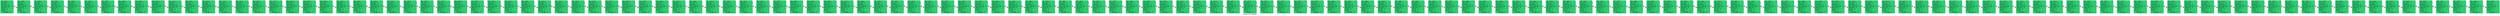 digraph Alumnos {
 rankdir=LR;
 label="LISTA DE TAREAS";
  node [shape = note, color="#27ae60", style=filled, fillcolor="#2ecc71"];
N1201[label="ID: 1201 \lCarnet: -1 \lNombre: -1 \lDescripcion: -1 \lMateria: -1 \lFecha: -1 \lHora: -1 \lEstado: -1"];
N1202[label="ID: 1202 \lCarnet: -1 \lNombre: -1 \lDescripcion: -1 \lMateria: -1 \lFecha: -1 \lHora: -1 \lEstado: -1"];
N1203[label="ID: 1203 \lCarnet: -1 \lNombre: -1 \lDescripcion: -1 \lMateria: -1 \lFecha: -1 \lHora: -1 \lEstado: -1"];
N1204[label="ID: 1204 \lCarnet: -1 \lNombre: -1 \lDescripcion: -1 \lMateria: -1 \lFecha: -1 \lHora: -1 \lEstado: -1"];
N1205[label="ID: 1205 \lCarnet: -1 \lNombre: -1 \lDescripcion: -1 \lMateria: -1 \lFecha: -1 \lHora: -1 \lEstado: -1"];
N1206[label="ID: 1206 \lCarnet: -1 \lNombre: -1 \lDescripcion: -1 \lMateria: -1 \lFecha: -1 \lHora: -1 \lEstado: -1"];
N1207[label="ID: 1207 \lCarnet: -1 \lNombre: -1 \lDescripcion: -1 \lMateria: -1 \lFecha: -1 \lHora: -1 \lEstado: -1"];
N1208[label="ID: 1208 \lCarnet: -1 \lNombre: -1 \lDescripcion: -1 \lMateria: -1 \lFecha: -1 \lHora: -1 \lEstado: -1"];
N1209[label="ID: 1209 \lCarnet: -1 \lNombre: -1 \lDescripcion: -1 \lMateria: -1 \lFecha: -1 \lHora: -1 \lEstado: -1"];
N1210[label="ID: 1210 \lCarnet: -1 \lNombre: -1 \lDescripcion: -1 \lMateria: -1 \lFecha: -1 \lHora: -1 \lEstado: -1"];
N1211[label="ID: 1211 \lCarnet: -1 \lNombre: -1 \lDescripcion: -1 \lMateria: -1 \lFecha: -1 \lHora: -1 \lEstado: -1"];
N1212[label="ID: 1212 \lCarnet: -1 \lNombre: -1 \lDescripcion: -1 \lMateria: -1 \lFecha: -1 \lHora: -1 \lEstado: -1"];
N1213[label="ID: 1213 \lCarnet: -1 \lNombre: -1 \lDescripcion: -1 \lMateria: -1 \lFecha: -1 \lHora: -1 \lEstado: -1"];
N1214[label="ID: 1214 \lCarnet: -1 \lNombre: -1 \lDescripcion: -1 \lMateria: -1 \lFecha: -1 \lHora: -1 \lEstado: -1"];
N1215[label="ID: 1215 \lCarnet: -1 \lNombre: -1 \lDescripcion: -1 \lMateria: -1 \lFecha: -1 \lHora: -1 \lEstado: -1"];
N1216[label="ID: 1216 \lCarnet: -1 \lNombre: -1 \lDescripcion: -1 \lMateria: -1 \lFecha: -1 \lHora: -1 \lEstado: -1"];
N1217[label="ID: 1217 \lCarnet: -1 \lNombre: -1 \lDescripcion: -1 \lMateria: -1 \lFecha: -1 \lHora: -1 \lEstado: -1"];
N1218[label="ID: 1218 \lCarnet: -1 \lNombre: -1 \lDescripcion: -1 \lMateria: -1 \lFecha: -1 \lHora: -1 \lEstado: -1"];
N1219[label="ID: 1219 \lCarnet: -1 \lNombre: -1 \lDescripcion: -1 \lMateria: -1 \lFecha: -1 \lHora: -1 \lEstado: -1"];
N1220[label="ID: 1220 \lCarnet: -1 \lNombre: -1 \lDescripcion: -1 \lMateria: -1 \lFecha: -1 \lHora: -1 \lEstado: -1"];
N1221[label="ID: 1221 \lCarnet: -1 \lNombre: -1 \lDescripcion: -1 \lMateria: -1 \lFecha: -1 \lHora: -1 \lEstado: -1"];
N1222[label="ID: 1222 \lCarnet: -1 \lNombre: -1 \lDescripcion: -1 \lMateria: -1 \lFecha: -1 \lHora: -1 \lEstado: -1"];
N1223[label="ID: 1223 \lCarnet: -1 \lNombre: -1 \lDescripcion: -1 \lMateria: -1 \lFecha: -1 \lHora: -1 \lEstado: -1"];
N1224[label="ID: 1224 \lCarnet: -1 \lNombre: -1 \lDescripcion: -1 \lMateria: -1 \lFecha: -1 \lHora: -1 \lEstado: -1"];
N1225[label="ID: 1225 \lCarnet: -1 \lNombre: -1 \lDescripcion: -1 \lMateria: -1 \lFecha: -1 \lHora: -1 \lEstado: -1"];
N1226[label="ID: 1226 \lCarnet: -1 \lNombre: -1 \lDescripcion: -1 \lMateria: -1 \lFecha: -1 \lHora: -1 \lEstado: -1"];
N1227[label="ID: 1227 \lCarnet: -1 \lNombre: -1 \lDescripcion: -1 \lMateria: -1 \lFecha: -1 \lHora: -1 \lEstado: -1"];
N1228[label="ID: 1228 \lCarnet: -1 \lNombre: -1 \lDescripcion: -1 \lMateria: -1 \lFecha: -1 \lHora: -1 \lEstado: -1"];
N1229[label="ID: 1229 \lCarnet: -1 \lNombre: -1 \lDescripcion: -1 \lMateria: -1 \lFecha: -1 \lHora: -1 \lEstado: -1"];
N1230[label="ID: 1230 \lCarnet: -1 \lNombre: -1 \lDescripcion: -1 \lMateria: -1 \lFecha: -1 \lHora: -1 \lEstado: -1"];
N1231[label="ID: 1231 \lCarnet: -1 \lNombre: -1 \lDescripcion: -1 \lMateria: -1 \lFecha: -1 \lHora: -1 \lEstado: -1"];
N1232[label="ID: 1232 \lCarnet: -1 \lNombre: -1 \lDescripcion: -1 \lMateria: -1 \lFecha: -1 \lHora: -1 \lEstado: -1"];
N1233[label="ID: 1233 \lCarnet: -1 \lNombre: -1 \lDescripcion: -1 \lMateria: -1 \lFecha: -1 \lHora: -1 \lEstado: -1"];
N1234[label="ID: 1234 \lCarnet: -1 \lNombre: -1 \lDescripcion: -1 \lMateria: -1 \lFecha: -1 \lHora: -1 \lEstado: -1"];
N1235[label="ID: 1235 \lCarnet: -1 \lNombre: -1 \lDescripcion: -1 \lMateria: -1 \lFecha: -1 \lHora: -1 \lEstado: -1"];
N1236[label="ID: 1236 \lCarnet: -1 \lNombre: -1 \lDescripcion: -1 \lMateria: -1 \lFecha: -1 \lHora: -1 \lEstado: -1"];
N1237[label="ID: 1237 \lCarnet: -1 \lNombre: -1 \lDescripcion: -1 \lMateria: -1 \lFecha: -1 \lHora: -1 \lEstado: -1"];
N1238[label="ID: 1238 \lCarnet: -1 \lNombre: -1 \lDescripcion: -1 \lMateria: -1 \lFecha: -1 \lHora: -1 \lEstado: -1"];
N1239[label="ID: 1239 \lCarnet: -1 \lNombre: -1 \lDescripcion: -1 \lMateria: -1 \lFecha: -1 \lHora: -1 \lEstado: -1"];
N1240[label="ID: 1240 \lCarnet: -1 \lNombre: -1 \lDescripcion: -1 \lMateria: -1 \lFecha: -1 \lHora: -1 \lEstado: -1"];
N1241[label="ID: 1241 \lCarnet: -1 \lNombre: -1 \lDescripcion: -1 \lMateria: -1 \lFecha: -1 \lHora: -1 \lEstado: -1"];
N1242[label="ID: 1242 \lCarnet: -1 \lNombre: -1 \lDescripcion: -1 \lMateria: -1 \lFecha: -1 \lHora: -1 \lEstado: -1"];
N1243[label="ID: 1243 \lCarnet: -1 \lNombre: -1 \lDescripcion: -1 \lMateria: -1 \lFecha: -1 \lHora: -1 \lEstado: -1"];
N1244[label="ID: 1244 \lCarnet: -1 \lNombre: -1 \lDescripcion: -1 \lMateria: -1 \lFecha: -1 \lHora: -1 \lEstado: -1"];
N1245[label="ID: 1245 \lCarnet: -1 \lNombre: -1 \lDescripcion: -1 \lMateria: -1 \lFecha: -1 \lHora: -1 \lEstado: -1"];
N1246[label="ID: 1246 \lCarnet: -1 \lNombre: -1 \lDescripcion: -1 \lMateria: -1 \lFecha: -1 \lHora: -1 \lEstado: -1"];
N1247[label="ID: 1247 \lCarnet: -1 \lNombre: -1 \lDescripcion: -1 \lMateria: -1 \lFecha: -1 \lHora: -1 \lEstado: -1"];
N1248[label="ID: 1248 \lCarnet: -1 \lNombre: -1 \lDescripcion: -1 \lMateria: -1 \lFecha: -1 \lHora: -1 \lEstado: -1"];
N1249[label="ID: 1249 \lCarnet: -1 \lNombre: -1 \lDescripcion: -1 \lMateria: -1 \lFecha: -1 \lHora: -1 \lEstado: -1"];
N1250[label="ID: 1250 \lCarnet: -1 \lNombre: -1 \lDescripcion: -1 \lMateria: -1 \lFecha: -1 \lHora: -1 \lEstado: -1"];
N1251[label="ID: 1251 \lCarnet: -1 \lNombre: -1 \lDescripcion: -1 \lMateria: -1 \lFecha: -1 \lHora: -1 \lEstado: -1"];
N1252[label="ID: 1252 \lCarnet: -1 \lNombre: -1 \lDescripcion: -1 \lMateria: -1 \lFecha: -1 \lHora: -1 \lEstado: -1"];
N1253[label="ID: 1253 \lCarnet: -1 \lNombre: -1 \lDescripcion: -1 \lMateria: -1 \lFecha: -1 \lHora: -1 \lEstado: -1"];
N1254[label="ID: 1254 \lCarnet: -1 \lNombre: -1 \lDescripcion: -1 \lMateria: -1 \lFecha: -1 \lHora: -1 \lEstado: -1"];
N1255[label="ID: 1255 \lCarnet: -1 \lNombre: -1 \lDescripcion: -1 \lMateria: -1 \lFecha: -1 \lHora: -1 \lEstado: -1"];
N1256[label="ID: 1256 \lCarnet: -1 \lNombre: -1 \lDescripcion: -1 \lMateria: -1 \lFecha: -1 \lHora: -1 \lEstado: -1"];
N1257[label="ID: 1257 \lCarnet: -1 \lNombre: -1 \lDescripcion: -1 \lMateria: -1 \lFecha: -1 \lHora: -1 \lEstado: -1"];
N1258[label="ID: 1258 \lCarnet: -1 \lNombre: -1 \lDescripcion: -1 \lMateria: -1 \lFecha: -1 \lHora: -1 \lEstado: -1"];
N1259[label="ID: 1259 \lCarnet: -1 \lNombre: -1 \lDescripcion: -1 \lMateria: -1 \lFecha: -1 \lHora: -1 \lEstado: -1"];
N1260[label="ID: 1260 \lCarnet: -1 \lNombre: -1 \lDescripcion: -1 \lMateria: -1 \lFecha: -1 \lHora: -1 \lEstado: -1"];
N1261[label="ID: 1261 \lCarnet: -1 \lNombre: -1 \lDescripcion: -1 \lMateria: -1 \lFecha: -1 \lHora: -1 \lEstado: -1"];
N1262[label="ID: 1262 \lCarnet: -1 \lNombre: -1 \lDescripcion: -1 \lMateria: -1 \lFecha: -1 \lHora: -1 \lEstado: -1"];
N1263[label="ID: 1263 \lCarnet: -1 \lNombre: -1 \lDescripcion: -1 \lMateria: -1 \lFecha: -1 \lHora: -1 \lEstado: -1"];
N1264[label="ID: 1264 \lCarnet: -1 \lNombre: -1 \lDescripcion: -1 \lMateria: -1 \lFecha: -1 \lHora: -1 \lEstado: -1"];
N1265[label="ID: 1265 \lCarnet: -1 \lNombre: -1 \lDescripcion: -1 \lMateria: -1 \lFecha: -1 \lHora: -1 \lEstado: -1"];
N1266[label="ID: 1266 \lCarnet: -1 \lNombre: -1 \lDescripcion: -1 \lMateria: -1 \lFecha: -1 \lHora: -1 \lEstado: -1"];
N1267[label="ID: 1267 \lCarnet: -1 \lNombre: -1 \lDescripcion: -1 \lMateria: -1 \lFecha: -1 \lHora: -1 \lEstado: -1"];
N1268[label="ID: 1268 \lCarnet: -1 \lNombre: -1 \lDescripcion: -1 \lMateria: -1 \lFecha: -1 \lHora: -1 \lEstado: -1"];
N1269[label="ID: 1269 \lCarnet: -1 \lNombre: -1 \lDescripcion: -1 \lMateria: -1 \lFecha: -1 \lHora: -1 \lEstado: -1"];
N1270[label="ID: 1270 \lCarnet: -1 \lNombre: -1 \lDescripcion: -1 \lMateria: -1 \lFecha: -1 \lHora: -1 \lEstado: -1"];
N1271[label="ID: 1271 \lCarnet: -1 \lNombre: -1 \lDescripcion: -1 \lMateria: -1 \lFecha: -1 \lHora: -1 \lEstado: -1"];
N1272[label="ID: 1272 \lCarnet: -1 \lNombre: -1 \lDescripcion: -1 \lMateria: -1 \lFecha: -1 \lHora: -1 \lEstado: -1"];
N1273[label="ID: 1273 \lCarnet: -1 \lNombre: -1 \lDescripcion: -1 \lMateria: -1 \lFecha: -1 \lHora: -1 \lEstado: -1"];
N1274[label="ID: 1274 \lCarnet: -1 \lNombre: -1 \lDescripcion: -1 \lMateria: -1 \lFecha: -1 \lHora: -1 \lEstado: -1"];
N1275[label="ID: 1275 \lCarnet: -1 \lNombre: -1 \lDescripcion: -1 \lMateria: -1 \lFecha: -1 \lHora: -1 \lEstado: -1"];
N1276[label="ID: 1276 \lCarnet: -1 \lNombre: -1 \lDescripcion: -1 \lMateria: -1 \lFecha: -1 \lHora: -1 \lEstado: -1"];
N1277[label="ID: 1277 \lCarnet: -1 \lNombre: -1 \lDescripcion: -1 \lMateria: -1 \lFecha: -1 \lHora: -1 \lEstado: -1"];
N1278[label="ID: 1278 \lCarnet: -1 \lNombre: -1 \lDescripcion: -1 \lMateria: -1 \lFecha: -1 \lHora: -1 \lEstado: -1"];
N1279[label="ID: 1279 \lCarnet: -1 \lNombre: -1 \lDescripcion: -1 \lMateria: -1 \lFecha: -1 \lHora: -1 \lEstado: -1"];
N1280[label="ID: 1280 \lCarnet: -1 \lNombre: -1 \lDescripcion: -1 \lMateria: -1 \lFecha: -1 \lHora: -1 \lEstado: -1"];
N1281[label="ID: 1281 \lCarnet: -1 \lNombre: -1 \lDescripcion: -1 \lMateria: -1 \lFecha: -1 \lHora: -1 \lEstado: -1"];
N1282[label="ID: 1282 \lCarnet: -1 \lNombre: -1 \lDescripcion: -1 \lMateria: -1 \lFecha: -1 \lHora: -1 \lEstado: -1"];
N1283[label="ID: 1283 \lCarnet: -1 \lNombre: -1 \lDescripcion: -1 \lMateria: -1 \lFecha: -1 \lHora: -1 \lEstado: -1"];
N1284[label="ID: 1284 \lCarnet: -1 \lNombre: -1 \lDescripcion: -1 \lMateria: -1 \lFecha: -1 \lHora: -1 \lEstado: -1"];
N1285[label="ID: 1285 \lCarnet: -1 \lNombre: -1 \lDescripcion: -1 \lMateria: -1 \lFecha: -1 \lHora: -1 \lEstado: -1"];
N1286[label="ID: 1286 \lCarnet: -1 \lNombre: -1 \lDescripcion: -1 \lMateria: -1 \lFecha: -1 \lHora: -1 \lEstado: -1"];
N1287[label="ID: 1287 \lCarnet: -1 \lNombre: -1 \lDescripcion: -1 \lMateria: -1 \lFecha: -1 \lHora: -1 \lEstado: -1"];
N1288[label="ID: 1288 \lCarnet: -1 \lNombre: -1 \lDescripcion: -1 \lMateria: -1 \lFecha: -1 \lHora: -1 \lEstado: -1"];
N1289[label="ID: 1289 \lCarnet: -1 \lNombre: -1 \lDescripcion: -1 \lMateria: -1 \lFecha: -1 \lHora: -1 \lEstado: -1"];
N1290[label="ID: 1290 \lCarnet: -1 \lNombre: -1 \lDescripcion: -1 \lMateria: -1 \lFecha: -1 \lHora: -1 \lEstado: -1"];
N1291[label="ID: 1291 \lCarnet: -1 \lNombre: -1 \lDescripcion: -1 \lMateria: -1 \lFecha: -1 \lHora: -1 \lEstado: -1"];
N1292[label="ID: 1292 \lCarnet: -1 \lNombre: -1 \lDescripcion: -1 \lMateria: -1 \lFecha: -1 \lHora: -1 \lEstado: -1"];
N1293[label="ID: 1293 \lCarnet: -1 \lNombre: -1 \lDescripcion: -1 \lMateria: -1 \lFecha: -1 \lHora: -1 \lEstado: -1"];
N1294[label="ID: 1294 \lCarnet: -1 \lNombre: -1 \lDescripcion: -1 \lMateria: -1 \lFecha: -1 \lHora: -1 \lEstado: -1"];
N1295[label="ID: 1295 \lCarnet: -1 \lNombre: -1 \lDescripcion: -1 \lMateria: -1 \lFecha: -1 \lHora: -1 \lEstado: -1"];
N1296[label="ID: 1296 \lCarnet: -1 \lNombre: -1 \lDescripcion: -1 \lMateria: -1 \lFecha: -1 \lHora: -1 \lEstado: -1"];
N1297[label="ID: 1297 \lCarnet: -1 \lNombre: -1 \lDescripcion: -1 \lMateria: -1 \lFecha: -1 \lHora: -1 \lEstado: -1"];
N1298[label="ID: 1298 \lCarnet: -1 \lNombre: -1 \lDescripcion: -1 \lMateria: -1 \lFecha: -1 \lHora: -1 \lEstado: -1"];
N1299[label="ID: 1299 \lCarnet: -1 \lNombre: -1 \lDescripcion: -1 \lMateria: -1 \lFecha: -1 \lHora: -1 \lEstado: -1"];
N1300[label="ID: 1300 \lCarnet: -1 \lNombre: -1 \lDescripcion: -1 \lMateria: -1 \lFecha: -1 \lHora: -1 \lEstado: -1"];
N1301[label="ID: 1301 \lCarnet: -1 \lNombre: -1 \lDescripcion: -1 \lMateria: -1 \lFecha: -1 \lHora: -1 \lEstado: -1"];
N1302[label="ID: 1302 \lCarnet: -1 \lNombre: -1 \lDescripcion: -1 \lMateria: -1 \lFecha: -1 \lHora: -1 \lEstado: -1"];
N1303[label="ID: 1303 \lCarnet: -1 \lNombre: -1 \lDescripcion: -1 \lMateria: -1 \lFecha: -1 \lHora: -1 \lEstado: -1"];
N1304[label="ID: 1304 \lCarnet: -1 \lNombre: -1 \lDescripcion: -1 \lMateria: -1 \lFecha: -1 \lHora: -1 \lEstado: -1"];
N1305[label="ID: 1305 \lCarnet: -1 \lNombre: -1 \lDescripcion: -1 \lMateria: -1 \lFecha: -1 \lHora: -1 \lEstado: -1"];
N1306[label="ID: 1306 \lCarnet: -1 \lNombre: -1 \lDescripcion: -1 \lMateria: -1 \lFecha: -1 \lHora: -1 \lEstado: -1"];
N1307[label="ID: 1307 \lCarnet: -1 \lNombre: -1 \lDescripcion: -1 \lMateria: -1 \lFecha: -1 \lHora: -1 \lEstado: -1"];
N1308[label="ID: 1308 \lCarnet: -1 \lNombre: -1 \lDescripcion: -1 \lMateria: -1 \lFecha: -1 \lHora: -1 \lEstado: -1"];
N1309[label="ID: 1309 \lCarnet: -1 \lNombre: -1 \lDescripcion: -1 \lMateria: -1 \lFecha: -1 \lHora: -1 \lEstado: -1"];
N1310[label="ID: 1310 \lCarnet: -1 \lNombre: -1 \lDescripcion: -1 \lMateria: -1 \lFecha: -1 \lHora: -1 \lEstado: -1"];
N1311[label="ID: 1311 \lCarnet: -1 \lNombre: -1 \lDescripcion: -1 \lMateria: -1 \lFecha: -1 \lHora: -1 \lEstado: -1"];
N1312[label="ID: 1312 \lCarnet: -1 \lNombre: -1 \lDescripcion: -1 \lMateria: -1 \lFecha: -1 \lHora: -1 \lEstado: -1"];
N1313[label="ID: 1313 \lCarnet: -1 \lNombre: -1 \lDescripcion: -1 \lMateria: -1 \lFecha: -1 \lHora: -1 \lEstado: -1"];
N1314[label="ID: 1314 \lCarnet: -1 \lNombre: -1 \lDescripcion: -1 \lMateria: -1 \lFecha: -1 \lHora: -1 \lEstado: -1"];
N1315[label="ID: 1315 \lCarnet: -1 \lNombre: -1 \lDescripcion: -1 \lMateria: -1 \lFecha: -1 \lHora: -1 \lEstado: -1"];
N1316[label="ID: 1316 \lCarnet: -1 \lNombre: -1 \lDescripcion: -1 \lMateria: -1 \lFecha: -1 \lHora: -1 \lEstado: -1"];
N1317[label="ID: 1317 \lCarnet: -1 \lNombre: -1 \lDescripcion: -1 \lMateria: -1 \lFecha: -1 \lHora: -1 \lEstado: -1"];
N1318[label="ID: 1318 \lCarnet: -1 \lNombre: -1 \lDescripcion: -1 \lMateria: -1 \lFecha: -1 \lHora: -1 \lEstado: -1"];
N1319[label="ID: 1319 \lCarnet: -1 \lNombre: -1 \lDescripcion: -1 \lMateria: -1 \lFecha: -1 \lHora: -1 \lEstado: -1"];
N1320[label="ID: 1320 \lCarnet: -1 \lNombre: -1 \lDescripcion: -1 \lMateria: -1 \lFecha: -1 \lHora: -1 \lEstado: -1"];
N1321[label="ID: 1321 \lCarnet: -1 \lNombre: -1 \lDescripcion: -1 \lMateria: -1 \lFecha: -1 \lHora: -1 \lEstado: -1"];
N1322[label="ID: 1322 \lCarnet: -1 \lNombre: -1 \lDescripcion: -1 \lMateria: -1 \lFecha: -1 \lHora: -1 \lEstado: -1"];
N1323[label="ID: 1323 \lCarnet: -1 \lNombre: -1 \lDescripcion: -1 \lMateria: -1 \lFecha: -1 \lHora: -1 \lEstado: -1"];
N1324[label="ID: 1324 \lCarnet: -1 \lNombre: -1 \lDescripcion: -1 \lMateria: -1 \lFecha: -1 \lHora: -1 \lEstado: -1"];
N1325[label="ID: 1325 \lCarnet: -1 \lNombre: -1 \lDescripcion: -1 \lMateria: -1 \lFecha: -1 \lHora: -1 \lEstado: -1"];
N1326[label="ID: 1326 \lCarnet: -1 \lNombre: -1 \lDescripcion: -1 \lMateria: -1 \lFecha: -1 \lHora: -1 \lEstado: -1"];
N1327[label="ID: 1327 \lCarnet: -1 \lNombre: -1 \lDescripcion: -1 \lMateria: -1 \lFecha: -1 \lHora: -1 \lEstado: -1"];
N1328[label="ID: 1328 \lCarnet: -1 \lNombre: -1 \lDescripcion: -1 \lMateria: -1 \lFecha: -1 \lHora: -1 \lEstado: -1"];
N1329[label="ID: 1329 \lCarnet: -1 \lNombre: -1 \lDescripcion: -1 \lMateria: -1 \lFecha: -1 \lHora: -1 \lEstado: -1"];
N1330[label="ID: 1330 \lCarnet: -1 \lNombre: -1 \lDescripcion: -1 \lMateria: -1 \lFecha: -1 \lHora: -1 \lEstado: -1"];
N1331[label="ID: 1331 \lCarnet: -1 \lNombre: -1 \lDescripcion: -1 \lMateria: -1 \lFecha: -1 \lHora: -1 \lEstado: -1"];
N1332[label="ID: 1332 \lCarnet: -1 \lNombre: -1 \lDescripcion: -1 \lMateria: -1 \lFecha: -1 \lHora: -1 \lEstado: -1"];
N1333[label="ID: 1333 \lCarnet: -1 \lNombre: -1 \lDescripcion: -1 \lMateria: -1 \lFecha: -1 \lHora: -1 \lEstado: -1"];
N1334[label="ID: 1334 \lCarnet: -1 \lNombre: -1 \lDescripcion: -1 \lMateria: -1 \lFecha: -1 \lHora: -1 \lEstado: -1"];
N1335[label="ID: 1335 \lCarnet: -1 \lNombre: -1 \lDescripcion: -1 \lMateria: -1 \lFecha: -1 \lHora: -1 \lEstado: -1"];
N1336[label="ID: 1336 \lCarnet: -1 \lNombre: -1 \lDescripcion: -1 \lMateria: -1 \lFecha: -1 \lHora: -1 \lEstado: -1"];
N1337[label="ID: 1337 \lCarnet: -1 \lNombre: -1 \lDescripcion: -1 \lMateria: -1 \lFecha: -1 \lHora: -1 \lEstado: -1"];
N1338[label="ID: 1338 \lCarnet: -1 \lNombre: -1 \lDescripcion: -1 \lMateria: -1 \lFecha: -1 \lHora: -1 \lEstado: -1"];
N1339[label="ID: 1339 \lCarnet: -1 \lNombre: -1 \lDescripcion: -1 \lMateria: -1 \lFecha: -1 \lHora: -1 \lEstado: -1"];
N1340[label="ID: 1340 \lCarnet: -1 \lNombre: -1 \lDescripcion: -1 \lMateria: -1 \lFecha: -1 \lHora: -1 \lEstado: -1"];
N1341[label="ID: 1341 \lCarnet: -1 \lNombre: -1 \lDescripcion: -1 \lMateria: -1 \lFecha: -1 \lHora: -1 \lEstado: -1"];
N1342[label="ID: 1342 \lCarnet: -1 \lNombre: -1 \lDescripcion: -1 \lMateria: -1 \lFecha: -1 \lHora: -1 \lEstado: -1"];
N1343[label="ID: 1343 \lCarnet: -1 \lNombre: -1 \lDescripcion: -1 \lMateria: -1 \lFecha: -1 \lHora: -1 \lEstado: -1"];
N1344[label="ID: 1344 \lCarnet: -1 \lNombre: -1 \lDescripcion: -1 \lMateria: -1 \lFecha: -1 \lHora: -1 \lEstado: -1"];
N1345[label="ID: 1345 \lCarnet: -1 \lNombre: -1 \lDescripcion: -1 \lMateria: -1 \lFecha: -1 \lHora: -1 \lEstado: -1"];
N1346[label="ID: 1346 \lCarnet: -1 \lNombre: -1 \lDescripcion: -1 \lMateria: -1 \lFecha: -1 \lHora: -1 \lEstado: -1"];
N1347[label="ID: 1347 \lCarnet: -1 \lNombre: -1 \lDescripcion: -1 \lMateria: -1 \lFecha: -1 \lHora: -1 \lEstado: -1"];
N1348[label="ID: 1348 \lCarnet: -1 \lNombre: -1 \lDescripcion: -1 \lMateria: -1 \lFecha: -1 \lHora: -1 \lEstado: -1"];
N1349[label="ID: 1349 \lCarnet: -1 \lNombre: -1 \lDescripcion: -1 \lMateria: -1 \lFecha: -1 \lHora: -1 \lEstado: -1"];
N1201->N1202;
N1202->N1201;
N1202->N1203;
N1203->N1202;
N1203->N1204;
N1204->N1203;
N1204->N1205;
N1205->N1204;
N1205->N1206;
N1206->N1205;
N1206->N1207;
N1207->N1206;
N1207->N1208;
N1208->N1207;
N1208->N1209;
N1209->N1208;
N1209->N1210;
N1210->N1209;
N1210->N1211;
N1211->N1210;
N1211->N1212;
N1212->N1211;
N1212->N1213;
N1213->N1212;
N1213->N1214;
N1214->N1213;
N1214->N1215;
N1215->N1214;
N1215->N1216;
N1216->N1215;
N1216->N1217;
N1217->N1216;
N1217->N1218;
N1218->N1217;
N1218->N1219;
N1219->N1218;
N1219->N1220;
N1220->N1219;
N1220->N1221;
N1221->N1220;
N1221->N1222;
N1222->N1221;
N1222->N1223;
N1223->N1222;
N1223->N1224;
N1224->N1223;
N1224->N1225;
N1225->N1224;
N1225->N1226;
N1226->N1225;
N1226->N1227;
N1227->N1226;
N1227->N1228;
N1228->N1227;
N1228->N1229;
N1229->N1228;
N1229->N1230;
N1230->N1229;
N1230->N1231;
N1231->N1230;
N1231->N1232;
N1232->N1231;
N1232->N1233;
N1233->N1232;
N1233->N1234;
N1234->N1233;
N1234->N1235;
N1235->N1234;
N1235->N1236;
N1236->N1235;
N1236->N1237;
N1237->N1236;
N1237->N1238;
N1238->N1237;
N1238->N1239;
N1239->N1238;
N1239->N1240;
N1240->N1239;
N1240->N1241;
N1241->N1240;
N1241->N1242;
N1242->N1241;
N1242->N1243;
N1243->N1242;
N1243->N1244;
N1244->N1243;
N1244->N1245;
N1245->N1244;
N1245->N1246;
N1246->N1245;
N1246->N1247;
N1247->N1246;
N1247->N1248;
N1248->N1247;
N1248->N1249;
N1249->N1248;
N1249->N1250;
N1250->N1249;
N1250->N1251;
N1251->N1250;
N1251->N1252;
N1252->N1251;
N1252->N1253;
N1253->N1252;
N1253->N1254;
N1254->N1253;
N1254->N1255;
N1255->N1254;
N1255->N1256;
N1256->N1255;
N1256->N1257;
N1257->N1256;
N1257->N1258;
N1258->N1257;
N1258->N1259;
N1259->N1258;
N1259->N1260;
N1260->N1259;
N1260->N1261;
N1261->N1260;
N1261->N1262;
N1262->N1261;
N1262->N1263;
N1263->N1262;
N1263->N1264;
N1264->N1263;
N1264->N1265;
N1265->N1264;
N1265->N1266;
N1266->N1265;
N1266->N1267;
N1267->N1266;
N1267->N1268;
N1268->N1267;
N1268->N1269;
N1269->N1268;
N1269->N1270;
N1270->N1269;
N1270->N1271;
N1271->N1270;
N1271->N1272;
N1272->N1271;
N1272->N1273;
N1273->N1272;
N1273->N1274;
N1274->N1273;
N1274->N1275;
N1275->N1274;
N1275->N1276;
N1276->N1275;
N1276->N1277;
N1277->N1276;
N1277->N1278;
N1278->N1277;
N1278->N1279;
N1279->N1278;
N1279->N1280;
N1280->N1279;
N1280->N1281;
N1281->N1280;
N1281->N1282;
N1282->N1281;
N1282->N1283;
N1283->N1282;
N1283->N1284;
N1284->N1283;
N1284->N1285;
N1285->N1284;
N1285->N1286;
N1286->N1285;
N1286->N1287;
N1287->N1286;
N1287->N1288;
N1288->N1287;
N1288->N1289;
N1289->N1288;
N1289->N1290;
N1290->N1289;
N1290->N1291;
N1291->N1290;
N1291->N1292;
N1292->N1291;
N1292->N1293;
N1293->N1292;
N1293->N1294;
N1294->N1293;
N1294->N1295;
N1295->N1294;
N1295->N1296;
N1296->N1295;
N1296->N1297;
N1297->N1296;
N1297->N1298;
N1298->N1297;
N1298->N1299;
N1299->N1298;
N1299->N1300;
N1300->N1299;
N1300->N1301;
N1301->N1300;
N1301->N1302;
N1302->N1301;
N1302->N1303;
N1303->N1302;
N1303->N1304;
N1304->N1303;
N1304->N1305;
N1305->N1304;
N1305->N1306;
N1306->N1305;
N1306->N1307;
N1307->N1306;
N1307->N1308;
N1308->N1307;
N1308->N1309;
N1309->N1308;
N1309->N1310;
N1310->N1309;
N1310->N1311;
N1311->N1310;
N1311->N1312;
N1312->N1311;
N1312->N1313;
N1313->N1312;
N1313->N1314;
N1314->N1313;
N1314->N1315;
N1315->N1314;
N1315->N1316;
N1316->N1315;
N1316->N1317;
N1317->N1316;
N1317->N1318;
N1318->N1317;
N1318->N1319;
N1319->N1318;
N1319->N1320;
N1320->N1319;
N1320->N1321;
N1321->N1320;
N1321->N1322;
N1322->N1321;
N1322->N1323;
N1323->N1322;
N1323->N1324;
N1324->N1323;
N1324->N1325;
N1325->N1324;
N1325->N1326;
N1326->N1325;
N1326->N1327;
N1327->N1326;
N1327->N1328;
N1328->N1327;
N1328->N1329;
N1329->N1328;
N1329->N1330;
N1330->N1329;
N1330->N1331;
N1331->N1330;
N1331->N1332;
N1332->N1331;
N1332->N1333;
N1333->N1332;
N1333->N1334;
N1334->N1333;
N1334->N1335;
N1335->N1334;
N1335->N1336;
N1336->N1335;
N1336->N1337;
N1337->N1336;
N1337->N1338;
N1338->N1337;
N1338->N1339;
N1339->N1338;
N1339->N1340;
N1340->N1339;
N1340->N1341;
N1341->N1340;
N1341->N1342;
N1342->N1341;
N1342->N1343;
N1343->N1342;
N1343->N1344;
N1344->N1343;
N1344->N1345;
N1345->N1344;
N1345->N1346;
N1346->N1345;
N1346->N1347;
N1347->N1346;
N1347->N1348;
N1348->N1347;
N1348->N1349;
N1349->N1348;

}
